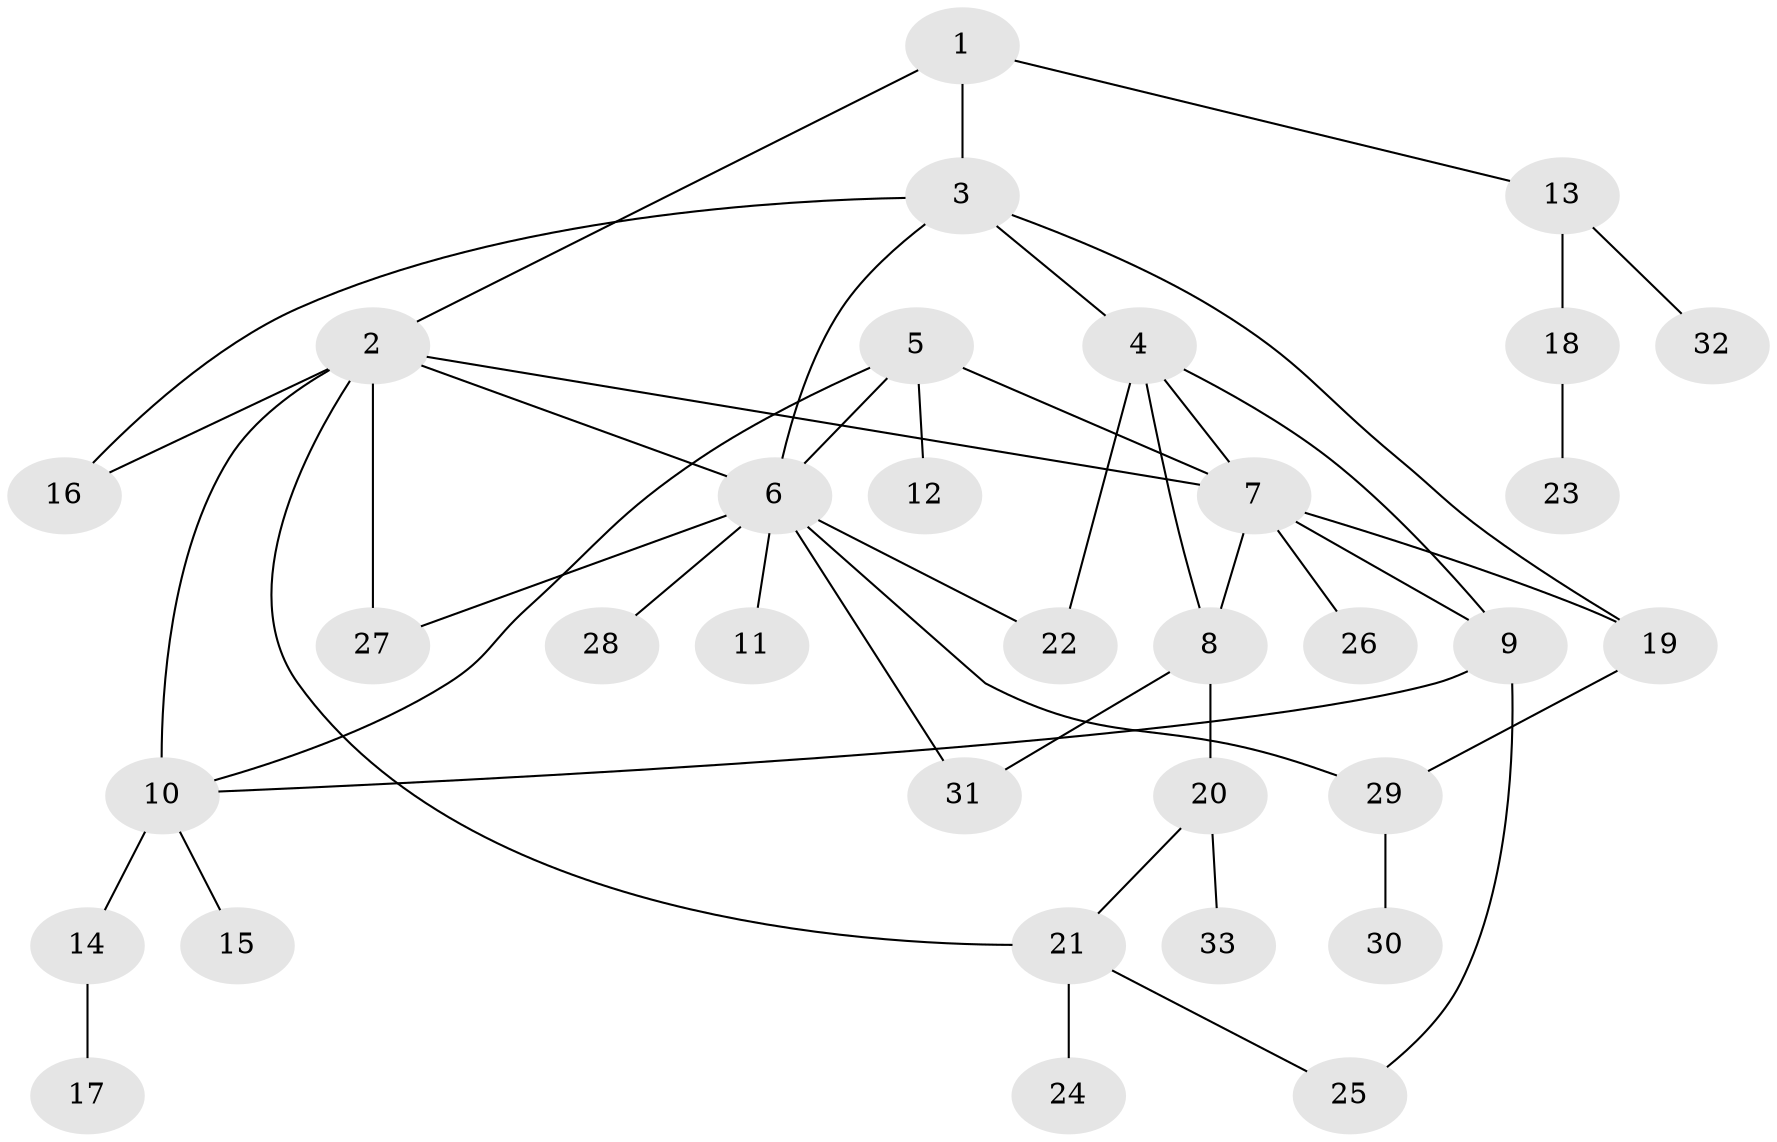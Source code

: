 // original degree distribution, {3: 0.1276595744680851, 8: 0.0425531914893617, 6: 0.02127659574468085, 5: 0.10638297872340426, 4: 0.02127659574468085, 10: 0.02127659574468085, 2: 0.2553191489361702, 1: 0.40425531914893614}
// Generated by graph-tools (version 1.1) at 2025/52/03/04/25 22:52:18]
// undirected, 33 vertices, 47 edges
graph export_dot {
  node [color=gray90,style=filled];
  1;
  2;
  3;
  4;
  5;
  6;
  7;
  8;
  9;
  10;
  11;
  12;
  13;
  14;
  15;
  16;
  17;
  18;
  19;
  20;
  21;
  22;
  23;
  24;
  25;
  26;
  27;
  28;
  29;
  30;
  31;
  32;
  33;
  1 -- 2 [weight=1.0];
  1 -- 3 [weight=1.0];
  1 -- 13 [weight=1.0];
  2 -- 6 [weight=1.0];
  2 -- 7 [weight=1.0];
  2 -- 10 [weight=1.0];
  2 -- 16 [weight=1.0];
  2 -- 21 [weight=1.0];
  2 -- 27 [weight=1.0];
  3 -- 4 [weight=1.0];
  3 -- 6 [weight=1.0];
  3 -- 16 [weight=1.0];
  3 -- 19 [weight=1.0];
  4 -- 7 [weight=1.0];
  4 -- 8 [weight=1.0];
  4 -- 9 [weight=1.0];
  4 -- 22 [weight=1.0];
  5 -- 6 [weight=1.0];
  5 -- 7 [weight=1.0];
  5 -- 10 [weight=1.0];
  5 -- 12 [weight=1.0];
  6 -- 11 [weight=1.0];
  6 -- 22 [weight=1.0];
  6 -- 27 [weight=1.0];
  6 -- 28 [weight=1.0];
  6 -- 29 [weight=1.0];
  6 -- 31 [weight=1.0];
  7 -- 8 [weight=1.0];
  7 -- 9 [weight=1.0];
  7 -- 19 [weight=1.0];
  7 -- 26 [weight=1.0];
  8 -- 20 [weight=1.0];
  8 -- 31 [weight=1.0];
  9 -- 10 [weight=1.0];
  9 -- 25 [weight=1.0];
  10 -- 14 [weight=1.0];
  10 -- 15 [weight=1.0];
  13 -- 18 [weight=1.0];
  13 -- 32 [weight=1.0];
  14 -- 17 [weight=1.0];
  18 -- 23 [weight=1.0];
  19 -- 29 [weight=1.0];
  20 -- 21 [weight=1.0];
  20 -- 33 [weight=1.0];
  21 -- 24 [weight=1.0];
  21 -- 25 [weight=1.0];
  29 -- 30 [weight=1.0];
}
